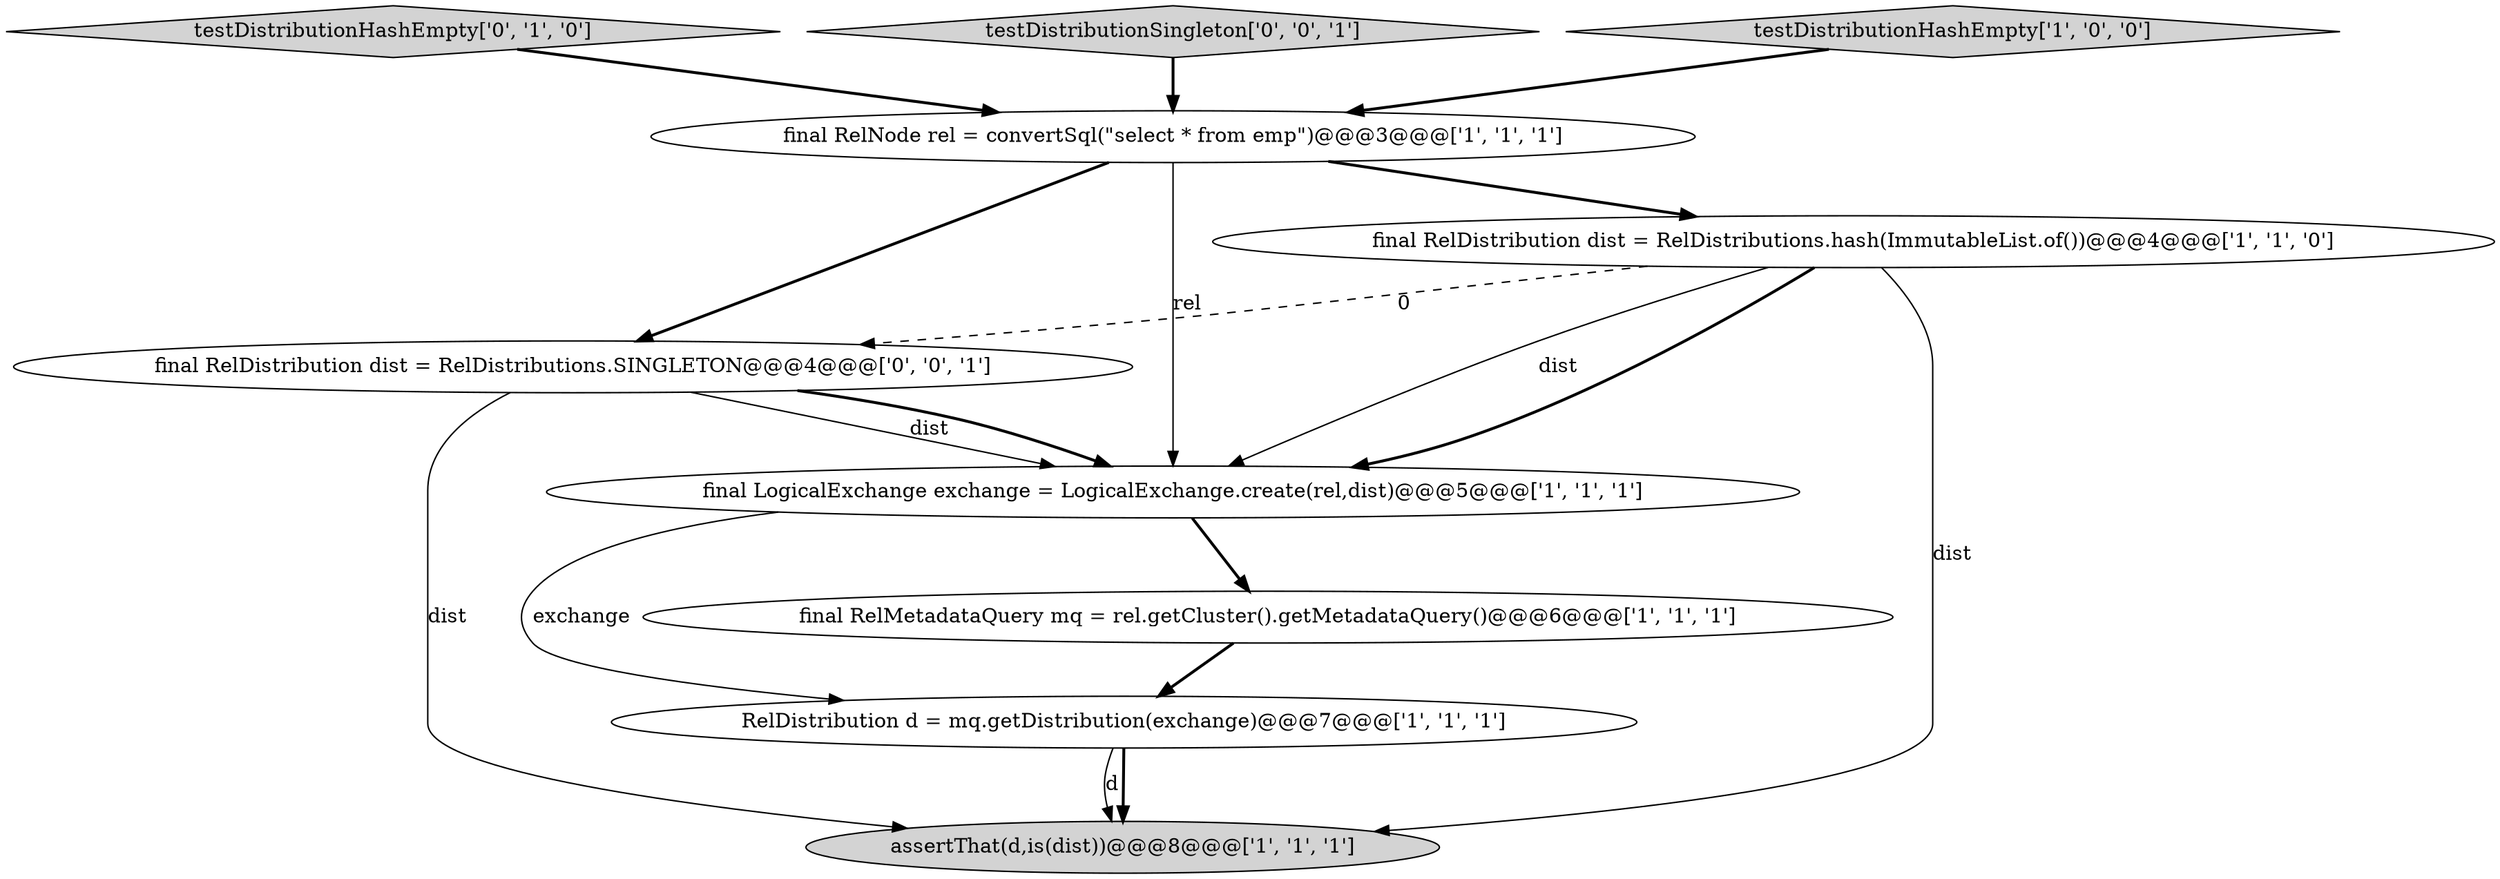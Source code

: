 digraph {
5 [style = filled, label = "assertThat(d,is(dist))@@@8@@@['1', '1', '1']", fillcolor = lightgray, shape = ellipse image = "AAA0AAABBB1BBB"];
4 [style = filled, label = "RelDistribution d = mq.getDistribution(exchange)@@@7@@@['1', '1', '1']", fillcolor = white, shape = ellipse image = "AAA0AAABBB1BBB"];
9 [style = filled, label = "final RelDistribution dist = RelDistributions.SINGLETON@@@4@@@['0', '0', '1']", fillcolor = white, shape = ellipse image = "AAA0AAABBB3BBB"];
0 [style = filled, label = "final RelNode rel = convertSql(\"select * from emp\")@@@3@@@['1', '1', '1']", fillcolor = white, shape = ellipse image = "AAA0AAABBB1BBB"];
2 [style = filled, label = "final RelMetadataQuery mq = rel.getCluster().getMetadataQuery()@@@6@@@['1', '1', '1']", fillcolor = white, shape = ellipse image = "AAA0AAABBB1BBB"];
7 [style = filled, label = "testDistributionHashEmpty['0', '1', '0']", fillcolor = lightgray, shape = diamond image = "AAA0AAABBB2BBB"];
8 [style = filled, label = "testDistributionSingleton['0', '0', '1']", fillcolor = lightgray, shape = diamond image = "AAA0AAABBB3BBB"];
3 [style = filled, label = "final RelDistribution dist = RelDistributions.hash(ImmutableList.of())@@@4@@@['1', '1', '0']", fillcolor = white, shape = ellipse image = "AAA0AAABBB1BBB"];
1 [style = filled, label = "testDistributionHashEmpty['1', '0', '0']", fillcolor = lightgray, shape = diamond image = "AAA0AAABBB1BBB"];
6 [style = filled, label = "final LogicalExchange exchange = LogicalExchange.create(rel,dist)@@@5@@@['1', '1', '1']", fillcolor = white, shape = ellipse image = "AAA0AAABBB1BBB"];
8->0 [style = bold, label=""];
0->3 [style = bold, label=""];
3->5 [style = solid, label="dist"];
6->4 [style = solid, label="exchange"];
3->6 [style = bold, label=""];
0->9 [style = bold, label=""];
7->0 [style = bold, label=""];
1->0 [style = bold, label=""];
9->5 [style = solid, label="dist"];
3->9 [style = dashed, label="0"];
3->6 [style = solid, label="dist"];
2->4 [style = bold, label=""];
4->5 [style = bold, label=""];
4->5 [style = solid, label="d"];
9->6 [style = solid, label="dist"];
0->6 [style = solid, label="rel"];
9->6 [style = bold, label=""];
6->2 [style = bold, label=""];
}
